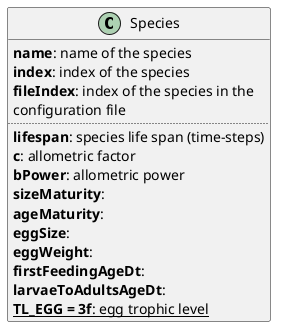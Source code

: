 @startuml
class Species {
  {field} <b>name</b>: name of the species
  {field} <b>index</b>: index of the species
  {field} <b>fileIndex</b>: index of the species in the
  {field} configuration file
  ..
  {field} <b>lifespan</b>: species life span (time-steps)
  {field} <b>c</b>: allometric factor
  {field} <b>bPower</b>: allometric power
  {field} <b>sizeMaturity</b>:
  {field} <b>ageMaturity</b>:
  {field} <b>eggSize</b>:
  {field} <b>eggWeight</b>:
  {field} <b>firstFeedingAgeDt</b>:
  {field} <b>larvaeToAdultsAgeDt</b>:
  {static} <b>TL_EGG = 3f</b>: egg trophic level
}
@enduml